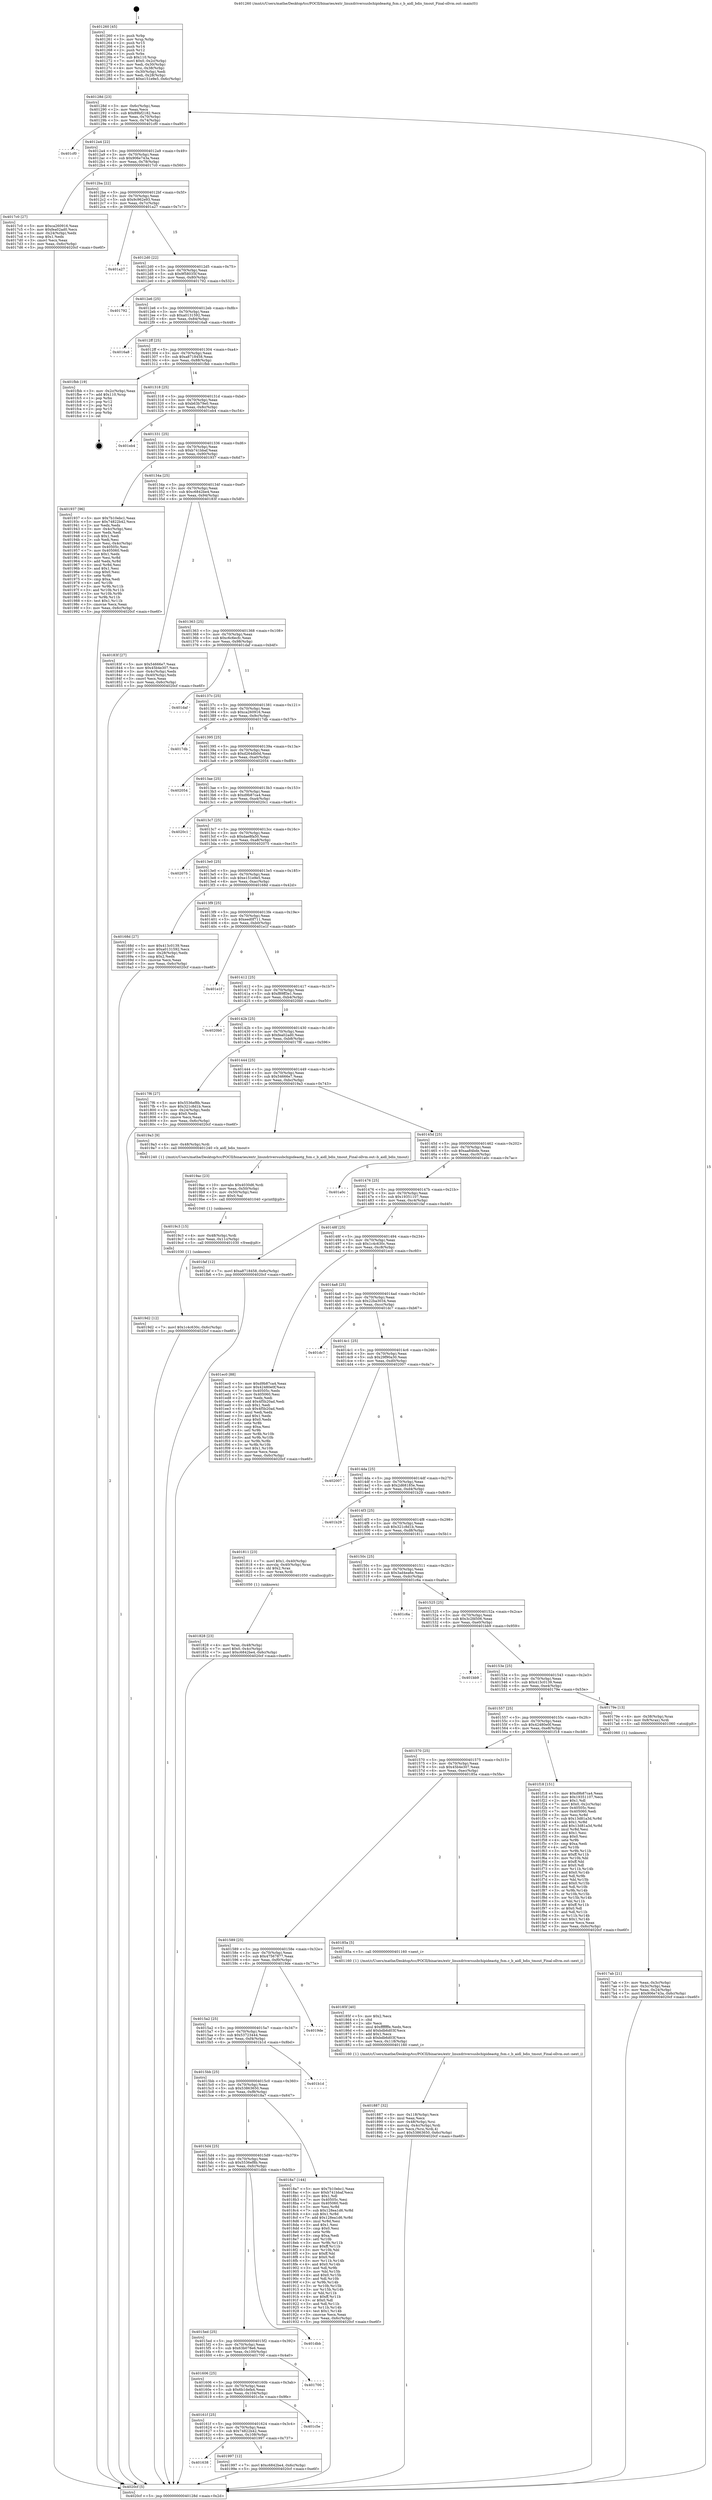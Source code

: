 digraph "0x401260" {
  label = "0x401260 (/mnt/c/Users/mathe/Desktop/tcc/POCII/binaries/extr_linuxdriversusbchipideaotg_fsm.c_b_aidl_bdis_tmout_Final-ollvm.out::main(0))"
  labelloc = "t"
  node[shape=record]

  Entry [label="",width=0.3,height=0.3,shape=circle,fillcolor=black,style=filled]
  "0x40128d" [label="{
     0x40128d [23]\l
     | [instrs]\l
     &nbsp;&nbsp;0x40128d \<+3\>: mov -0x6c(%rbp),%eax\l
     &nbsp;&nbsp;0x401290 \<+2\>: mov %eax,%ecx\l
     &nbsp;&nbsp;0x401292 \<+6\>: sub $0x89bf2182,%ecx\l
     &nbsp;&nbsp;0x401298 \<+3\>: mov %eax,-0x70(%rbp)\l
     &nbsp;&nbsp;0x40129b \<+3\>: mov %ecx,-0x74(%rbp)\l
     &nbsp;&nbsp;0x40129e \<+6\>: je 0000000000401cf0 \<main+0xa90\>\l
  }"]
  "0x401cf0" [label="{
     0x401cf0\l
  }", style=dashed]
  "0x4012a4" [label="{
     0x4012a4 [22]\l
     | [instrs]\l
     &nbsp;&nbsp;0x4012a4 \<+5\>: jmp 00000000004012a9 \<main+0x49\>\l
     &nbsp;&nbsp;0x4012a9 \<+3\>: mov -0x70(%rbp),%eax\l
     &nbsp;&nbsp;0x4012ac \<+5\>: sub $0x906e743a,%eax\l
     &nbsp;&nbsp;0x4012b1 \<+3\>: mov %eax,-0x78(%rbp)\l
     &nbsp;&nbsp;0x4012b4 \<+6\>: je 00000000004017c0 \<main+0x560\>\l
  }"]
  Exit [label="",width=0.3,height=0.3,shape=circle,fillcolor=black,style=filled,peripheries=2]
  "0x4017c0" [label="{
     0x4017c0 [27]\l
     | [instrs]\l
     &nbsp;&nbsp;0x4017c0 \<+5\>: mov $0xca260916,%eax\l
     &nbsp;&nbsp;0x4017c5 \<+5\>: mov $0xfea02ad0,%ecx\l
     &nbsp;&nbsp;0x4017ca \<+3\>: mov -0x24(%rbp),%edx\l
     &nbsp;&nbsp;0x4017cd \<+3\>: cmp $0x1,%edx\l
     &nbsp;&nbsp;0x4017d0 \<+3\>: cmovl %ecx,%eax\l
     &nbsp;&nbsp;0x4017d3 \<+3\>: mov %eax,-0x6c(%rbp)\l
     &nbsp;&nbsp;0x4017d6 \<+5\>: jmp 00000000004020cf \<main+0xe6f\>\l
  }"]
  "0x4012ba" [label="{
     0x4012ba [22]\l
     | [instrs]\l
     &nbsp;&nbsp;0x4012ba \<+5\>: jmp 00000000004012bf \<main+0x5f\>\l
     &nbsp;&nbsp;0x4012bf \<+3\>: mov -0x70(%rbp),%eax\l
     &nbsp;&nbsp;0x4012c2 \<+5\>: sub $0x9c962e93,%eax\l
     &nbsp;&nbsp;0x4012c7 \<+3\>: mov %eax,-0x7c(%rbp)\l
     &nbsp;&nbsp;0x4012ca \<+6\>: je 0000000000401a27 \<main+0x7c7\>\l
  }"]
  "0x4019d2" [label="{
     0x4019d2 [12]\l
     | [instrs]\l
     &nbsp;&nbsp;0x4019d2 \<+7\>: movl $0x1c4c630c,-0x6c(%rbp)\l
     &nbsp;&nbsp;0x4019d9 \<+5\>: jmp 00000000004020cf \<main+0xe6f\>\l
  }"]
  "0x401a27" [label="{
     0x401a27\l
  }", style=dashed]
  "0x4012d0" [label="{
     0x4012d0 [22]\l
     | [instrs]\l
     &nbsp;&nbsp;0x4012d0 \<+5\>: jmp 00000000004012d5 \<main+0x75\>\l
     &nbsp;&nbsp;0x4012d5 \<+3\>: mov -0x70(%rbp),%eax\l
     &nbsp;&nbsp;0x4012d8 \<+5\>: sub $0x9f58035f,%eax\l
     &nbsp;&nbsp;0x4012dd \<+3\>: mov %eax,-0x80(%rbp)\l
     &nbsp;&nbsp;0x4012e0 \<+6\>: je 0000000000401792 \<main+0x532\>\l
  }"]
  "0x4019c3" [label="{
     0x4019c3 [15]\l
     | [instrs]\l
     &nbsp;&nbsp;0x4019c3 \<+4\>: mov -0x48(%rbp),%rdi\l
     &nbsp;&nbsp;0x4019c7 \<+6\>: mov %eax,-0x11c(%rbp)\l
     &nbsp;&nbsp;0x4019cd \<+5\>: call 0000000000401030 \<free@plt\>\l
     | [calls]\l
     &nbsp;&nbsp;0x401030 \{1\} (unknown)\l
  }"]
  "0x401792" [label="{
     0x401792\l
  }", style=dashed]
  "0x4012e6" [label="{
     0x4012e6 [25]\l
     | [instrs]\l
     &nbsp;&nbsp;0x4012e6 \<+5\>: jmp 00000000004012eb \<main+0x8b\>\l
     &nbsp;&nbsp;0x4012eb \<+3\>: mov -0x70(%rbp),%eax\l
     &nbsp;&nbsp;0x4012ee \<+5\>: sub $0xa0131592,%eax\l
     &nbsp;&nbsp;0x4012f3 \<+6\>: mov %eax,-0x84(%rbp)\l
     &nbsp;&nbsp;0x4012f9 \<+6\>: je 00000000004016a8 \<main+0x448\>\l
  }"]
  "0x4019ac" [label="{
     0x4019ac [23]\l
     | [instrs]\l
     &nbsp;&nbsp;0x4019ac \<+10\>: movabs $0x4030d6,%rdi\l
     &nbsp;&nbsp;0x4019b6 \<+3\>: mov %eax,-0x50(%rbp)\l
     &nbsp;&nbsp;0x4019b9 \<+3\>: mov -0x50(%rbp),%esi\l
     &nbsp;&nbsp;0x4019bc \<+2\>: mov $0x0,%al\l
     &nbsp;&nbsp;0x4019be \<+5\>: call 0000000000401040 \<printf@plt\>\l
     | [calls]\l
     &nbsp;&nbsp;0x401040 \{1\} (unknown)\l
  }"]
  "0x4016a8" [label="{
     0x4016a8\l
  }", style=dashed]
  "0x4012ff" [label="{
     0x4012ff [25]\l
     | [instrs]\l
     &nbsp;&nbsp;0x4012ff \<+5\>: jmp 0000000000401304 \<main+0xa4\>\l
     &nbsp;&nbsp;0x401304 \<+3\>: mov -0x70(%rbp),%eax\l
     &nbsp;&nbsp;0x401307 \<+5\>: sub $0xa8718458,%eax\l
     &nbsp;&nbsp;0x40130c \<+6\>: mov %eax,-0x88(%rbp)\l
     &nbsp;&nbsp;0x401312 \<+6\>: je 0000000000401fbb \<main+0xd5b\>\l
  }"]
  "0x401638" [label="{
     0x401638\l
  }", style=dashed]
  "0x401fbb" [label="{
     0x401fbb [19]\l
     | [instrs]\l
     &nbsp;&nbsp;0x401fbb \<+3\>: mov -0x2c(%rbp),%eax\l
     &nbsp;&nbsp;0x401fbe \<+7\>: add $0x110,%rsp\l
     &nbsp;&nbsp;0x401fc5 \<+1\>: pop %rbx\l
     &nbsp;&nbsp;0x401fc6 \<+2\>: pop %r12\l
     &nbsp;&nbsp;0x401fc8 \<+2\>: pop %r14\l
     &nbsp;&nbsp;0x401fca \<+2\>: pop %r15\l
     &nbsp;&nbsp;0x401fcc \<+1\>: pop %rbp\l
     &nbsp;&nbsp;0x401fcd \<+1\>: ret\l
  }"]
  "0x401318" [label="{
     0x401318 [25]\l
     | [instrs]\l
     &nbsp;&nbsp;0x401318 \<+5\>: jmp 000000000040131d \<main+0xbd\>\l
     &nbsp;&nbsp;0x40131d \<+3\>: mov -0x70(%rbp),%eax\l
     &nbsp;&nbsp;0x401320 \<+5\>: sub $0xb63b79e0,%eax\l
     &nbsp;&nbsp;0x401325 \<+6\>: mov %eax,-0x8c(%rbp)\l
     &nbsp;&nbsp;0x40132b \<+6\>: je 0000000000401eb4 \<main+0xc54\>\l
  }"]
  "0x401997" [label="{
     0x401997 [12]\l
     | [instrs]\l
     &nbsp;&nbsp;0x401997 \<+7\>: movl $0xc6842be4,-0x6c(%rbp)\l
     &nbsp;&nbsp;0x40199e \<+5\>: jmp 00000000004020cf \<main+0xe6f\>\l
  }"]
  "0x401eb4" [label="{
     0x401eb4\l
  }", style=dashed]
  "0x401331" [label="{
     0x401331 [25]\l
     | [instrs]\l
     &nbsp;&nbsp;0x401331 \<+5\>: jmp 0000000000401336 \<main+0xd6\>\l
     &nbsp;&nbsp;0x401336 \<+3\>: mov -0x70(%rbp),%eax\l
     &nbsp;&nbsp;0x401339 \<+5\>: sub $0xb741bbaf,%eax\l
     &nbsp;&nbsp;0x40133e \<+6\>: mov %eax,-0x90(%rbp)\l
     &nbsp;&nbsp;0x401344 \<+6\>: je 0000000000401937 \<main+0x6d7\>\l
  }"]
  "0x40161f" [label="{
     0x40161f [25]\l
     | [instrs]\l
     &nbsp;&nbsp;0x40161f \<+5\>: jmp 0000000000401624 \<main+0x3c4\>\l
     &nbsp;&nbsp;0x401624 \<+3\>: mov -0x70(%rbp),%eax\l
     &nbsp;&nbsp;0x401627 \<+5\>: sub $0x74822b42,%eax\l
     &nbsp;&nbsp;0x40162c \<+6\>: mov %eax,-0x108(%rbp)\l
     &nbsp;&nbsp;0x401632 \<+6\>: je 0000000000401997 \<main+0x737\>\l
  }"]
  "0x401937" [label="{
     0x401937 [96]\l
     | [instrs]\l
     &nbsp;&nbsp;0x401937 \<+5\>: mov $0x7b10ebc1,%eax\l
     &nbsp;&nbsp;0x40193c \<+5\>: mov $0x74822b42,%ecx\l
     &nbsp;&nbsp;0x401941 \<+2\>: xor %edx,%edx\l
     &nbsp;&nbsp;0x401943 \<+3\>: mov -0x4c(%rbp),%esi\l
     &nbsp;&nbsp;0x401946 \<+2\>: mov %edx,%edi\l
     &nbsp;&nbsp;0x401948 \<+3\>: sub $0x1,%edi\l
     &nbsp;&nbsp;0x40194b \<+2\>: sub %edi,%esi\l
     &nbsp;&nbsp;0x40194d \<+3\>: mov %esi,-0x4c(%rbp)\l
     &nbsp;&nbsp;0x401950 \<+7\>: mov 0x40505c,%esi\l
     &nbsp;&nbsp;0x401957 \<+7\>: mov 0x405060,%edi\l
     &nbsp;&nbsp;0x40195e \<+3\>: sub $0x1,%edx\l
     &nbsp;&nbsp;0x401961 \<+3\>: mov %esi,%r8d\l
     &nbsp;&nbsp;0x401964 \<+3\>: add %edx,%r8d\l
     &nbsp;&nbsp;0x401967 \<+4\>: imul %r8d,%esi\l
     &nbsp;&nbsp;0x40196b \<+3\>: and $0x1,%esi\l
     &nbsp;&nbsp;0x40196e \<+3\>: cmp $0x0,%esi\l
     &nbsp;&nbsp;0x401971 \<+4\>: sete %r9b\l
     &nbsp;&nbsp;0x401975 \<+3\>: cmp $0xa,%edi\l
     &nbsp;&nbsp;0x401978 \<+4\>: setl %r10b\l
     &nbsp;&nbsp;0x40197c \<+3\>: mov %r9b,%r11b\l
     &nbsp;&nbsp;0x40197f \<+3\>: and %r10b,%r11b\l
     &nbsp;&nbsp;0x401982 \<+3\>: xor %r10b,%r9b\l
     &nbsp;&nbsp;0x401985 \<+3\>: or %r9b,%r11b\l
     &nbsp;&nbsp;0x401988 \<+4\>: test $0x1,%r11b\l
     &nbsp;&nbsp;0x40198c \<+3\>: cmovne %ecx,%eax\l
     &nbsp;&nbsp;0x40198f \<+3\>: mov %eax,-0x6c(%rbp)\l
     &nbsp;&nbsp;0x401992 \<+5\>: jmp 00000000004020cf \<main+0xe6f\>\l
  }"]
  "0x40134a" [label="{
     0x40134a [25]\l
     | [instrs]\l
     &nbsp;&nbsp;0x40134a \<+5\>: jmp 000000000040134f \<main+0xef\>\l
     &nbsp;&nbsp;0x40134f \<+3\>: mov -0x70(%rbp),%eax\l
     &nbsp;&nbsp;0x401352 \<+5\>: sub $0xc6842be4,%eax\l
     &nbsp;&nbsp;0x401357 \<+6\>: mov %eax,-0x94(%rbp)\l
     &nbsp;&nbsp;0x40135d \<+6\>: je 000000000040183f \<main+0x5df\>\l
  }"]
  "0x401c5e" [label="{
     0x401c5e\l
  }", style=dashed]
  "0x40183f" [label="{
     0x40183f [27]\l
     | [instrs]\l
     &nbsp;&nbsp;0x40183f \<+5\>: mov $0x54666e7,%eax\l
     &nbsp;&nbsp;0x401844 \<+5\>: mov $0x45b4e307,%ecx\l
     &nbsp;&nbsp;0x401849 \<+3\>: mov -0x4c(%rbp),%edx\l
     &nbsp;&nbsp;0x40184c \<+3\>: cmp -0x40(%rbp),%edx\l
     &nbsp;&nbsp;0x40184f \<+3\>: cmovl %ecx,%eax\l
     &nbsp;&nbsp;0x401852 \<+3\>: mov %eax,-0x6c(%rbp)\l
     &nbsp;&nbsp;0x401855 \<+5\>: jmp 00000000004020cf \<main+0xe6f\>\l
  }"]
  "0x401363" [label="{
     0x401363 [25]\l
     | [instrs]\l
     &nbsp;&nbsp;0x401363 \<+5\>: jmp 0000000000401368 \<main+0x108\>\l
     &nbsp;&nbsp;0x401368 \<+3\>: mov -0x70(%rbp),%eax\l
     &nbsp;&nbsp;0x40136b \<+5\>: sub $0xc6c6ecfc,%eax\l
     &nbsp;&nbsp;0x401370 \<+6\>: mov %eax,-0x98(%rbp)\l
     &nbsp;&nbsp;0x401376 \<+6\>: je 0000000000401daf \<main+0xb4f\>\l
  }"]
  "0x401606" [label="{
     0x401606 [25]\l
     | [instrs]\l
     &nbsp;&nbsp;0x401606 \<+5\>: jmp 000000000040160b \<main+0x3ab\>\l
     &nbsp;&nbsp;0x40160b \<+3\>: mov -0x70(%rbp),%eax\l
     &nbsp;&nbsp;0x40160e \<+5\>: sub $0x6b1defa4,%eax\l
     &nbsp;&nbsp;0x401613 \<+6\>: mov %eax,-0x104(%rbp)\l
     &nbsp;&nbsp;0x401619 \<+6\>: je 0000000000401c5e \<main+0x9fe\>\l
  }"]
  "0x401daf" [label="{
     0x401daf\l
  }", style=dashed]
  "0x40137c" [label="{
     0x40137c [25]\l
     | [instrs]\l
     &nbsp;&nbsp;0x40137c \<+5\>: jmp 0000000000401381 \<main+0x121\>\l
     &nbsp;&nbsp;0x401381 \<+3\>: mov -0x70(%rbp),%eax\l
     &nbsp;&nbsp;0x401384 \<+5\>: sub $0xca260916,%eax\l
     &nbsp;&nbsp;0x401389 \<+6\>: mov %eax,-0x9c(%rbp)\l
     &nbsp;&nbsp;0x40138f \<+6\>: je 00000000004017db \<main+0x57b\>\l
  }"]
  "0x401700" [label="{
     0x401700\l
  }", style=dashed]
  "0x4017db" [label="{
     0x4017db\l
  }", style=dashed]
  "0x401395" [label="{
     0x401395 [25]\l
     | [instrs]\l
     &nbsp;&nbsp;0x401395 \<+5\>: jmp 000000000040139a \<main+0x13a\>\l
     &nbsp;&nbsp;0x40139a \<+3\>: mov -0x70(%rbp),%eax\l
     &nbsp;&nbsp;0x40139d \<+5\>: sub $0xd264db0d,%eax\l
     &nbsp;&nbsp;0x4013a2 \<+6\>: mov %eax,-0xa0(%rbp)\l
     &nbsp;&nbsp;0x4013a8 \<+6\>: je 0000000000402054 \<main+0xdf4\>\l
  }"]
  "0x4015ed" [label="{
     0x4015ed [25]\l
     | [instrs]\l
     &nbsp;&nbsp;0x4015ed \<+5\>: jmp 00000000004015f2 \<main+0x392\>\l
     &nbsp;&nbsp;0x4015f2 \<+3\>: mov -0x70(%rbp),%eax\l
     &nbsp;&nbsp;0x4015f5 \<+5\>: sub $0x63b078e6,%eax\l
     &nbsp;&nbsp;0x4015fa \<+6\>: mov %eax,-0x100(%rbp)\l
     &nbsp;&nbsp;0x401600 \<+6\>: je 0000000000401700 \<main+0x4a0\>\l
  }"]
  "0x402054" [label="{
     0x402054\l
  }", style=dashed]
  "0x4013ae" [label="{
     0x4013ae [25]\l
     | [instrs]\l
     &nbsp;&nbsp;0x4013ae \<+5\>: jmp 00000000004013b3 \<main+0x153\>\l
     &nbsp;&nbsp;0x4013b3 \<+3\>: mov -0x70(%rbp),%eax\l
     &nbsp;&nbsp;0x4013b6 \<+5\>: sub $0xd9b87ca4,%eax\l
     &nbsp;&nbsp;0x4013bb \<+6\>: mov %eax,-0xa4(%rbp)\l
     &nbsp;&nbsp;0x4013c1 \<+6\>: je 00000000004020c1 \<main+0xe61\>\l
  }"]
  "0x401dbb" [label="{
     0x401dbb\l
  }", style=dashed]
  "0x4020c1" [label="{
     0x4020c1\l
  }", style=dashed]
  "0x4013c7" [label="{
     0x4013c7 [25]\l
     | [instrs]\l
     &nbsp;&nbsp;0x4013c7 \<+5\>: jmp 00000000004013cc \<main+0x16c\>\l
     &nbsp;&nbsp;0x4013cc \<+3\>: mov -0x70(%rbp),%eax\l
     &nbsp;&nbsp;0x4013cf \<+5\>: sub $0xdae8fa50,%eax\l
     &nbsp;&nbsp;0x4013d4 \<+6\>: mov %eax,-0xa8(%rbp)\l
     &nbsp;&nbsp;0x4013da \<+6\>: je 0000000000402075 \<main+0xe15\>\l
  }"]
  "0x4015d4" [label="{
     0x4015d4 [25]\l
     | [instrs]\l
     &nbsp;&nbsp;0x4015d4 \<+5\>: jmp 00000000004015d9 \<main+0x379\>\l
     &nbsp;&nbsp;0x4015d9 \<+3\>: mov -0x70(%rbp),%eax\l
     &nbsp;&nbsp;0x4015dc \<+5\>: sub $0x5536ef8b,%eax\l
     &nbsp;&nbsp;0x4015e1 \<+6\>: mov %eax,-0xfc(%rbp)\l
     &nbsp;&nbsp;0x4015e7 \<+6\>: je 0000000000401dbb \<main+0xb5b\>\l
  }"]
  "0x402075" [label="{
     0x402075\l
  }", style=dashed]
  "0x4013e0" [label="{
     0x4013e0 [25]\l
     | [instrs]\l
     &nbsp;&nbsp;0x4013e0 \<+5\>: jmp 00000000004013e5 \<main+0x185\>\l
     &nbsp;&nbsp;0x4013e5 \<+3\>: mov -0x70(%rbp),%eax\l
     &nbsp;&nbsp;0x4013e8 \<+5\>: sub $0xe151e9e5,%eax\l
     &nbsp;&nbsp;0x4013ed \<+6\>: mov %eax,-0xac(%rbp)\l
     &nbsp;&nbsp;0x4013f3 \<+6\>: je 000000000040168d \<main+0x42d\>\l
  }"]
  "0x4018a7" [label="{
     0x4018a7 [144]\l
     | [instrs]\l
     &nbsp;&nbsp;0x4018a7 \<+5\>: mov $0x7b10ebc1,%eax\l
     &nbsp;&nbsp;0x4018ac \<+5\>: mov $0xb741bbaf,%ecx\l
     &nbsp;&nbsp;0x4018b1 \<+2\>: mov $0x1,%dl\l
     &nbsp;&nbsp;0x4018b3 \<+7\>: mov 0x40505c,%esi\l
     &nbsp;&nbsp;0x4018ba \<+7\>: mov 0x405060,%edi\l
     &nbsp;&nbsp;0x4018c1 \<+3\>: mov %esi,%r8d\l
     &nbsp;&nbsp;0x4018c4 \<+7\>: sub $0x128ea1d6,%r8d\l
     &nbsp;&nbsp;0x4018cb \<+4\>: sub $0x1,%r8d\l
     &nbsp;&nbsp;0x4018cf \<+7\>: add $0x128ea1d6,%r8d\l
     &nbsp;&nbsp;0x4018d6 \<+4\>: imul %r8d,%esi\l
     &nbsp;&nbsp;0x4018da \<+3\>: and $0x1,%esi\l
     &nbsp;&nbsp;0x4018dd \<+3\>: cmp $0x0,%esi\l
     &nbsp;&nbsp;0x4018e0 \<+4\>: sete %r9b\l
     &nbsp;&nbsp;0x4018e4 \<+3\>: cmp $0xa,%edi\l
     &nbsp;&nbsp;0x4018e7 \<+4\>: setl %r10b\l
     &nbsp;&nbsp;0x4018eb \<+3\>: mov %r9b,%r11b\l
     &nbsp;&nbsp;0x4018ee \<+4\>: xor $0xff,%r11b\l
     &nbsp;&nbsp;0x4018f2 \<+3\>: mov %r10b,%bl\l
     &nbsp;&nbsp;0x4018f5 \<+3\>: xor $0xff,%bl\l
     &nbsp;&nbsp;0x4018f8 \<+3\>: xor $0x0,%dl\l
     &nbsp;&nbsp;0x4018fb \<+3\>: mov %r11b,%r14b\l
     &nbsp;&nbsp;0x4018fe \<+4\>: and $0x0,%r14b\l
     &nbsp;&nbsp;0x401902 \<+3\>: and %dl,%r9b\l
     &nbsp;&nbsp;0x401905 \<+3\>: mov %bl,%r15b\l
     &nbsp;&nbsp;0x401908 \<+4\>: and $0x0,%r15b\l
     &nbsp;&nbsp;0x40190c \<+3\>: and %dl,%r10b\l
     &nbsp;&nbsp;0x40190f \<+3\>: or %r9b,%r14b\l
     &nbsp;&nbsp;0x401912 \<+3\>: or %r10b,%r15b\l
     &nbsp;&nbsp;0x401915 \<+3\>: xor %r15b,%r14b\l
     &nbsp;&nbsp;0x401918 \<+3\>: or %bl,%r11b\l
     &nbsp;&nbsp;0x40191b \<+4\>: xor $0xff,%r11b\l
     &nbsp;&nbsp;0x40191f \<+3\>: or $0x0,%dl\l
     &nbsp;&nbsp;0x401922 \<+3\>: and %dl,%r11b\l
     &nbsp;&nbsp;0x401925 \<+3\>: or %r11b,%r14b\l
     &nbsp;&nbsp;0x401928 \<+4\>: test $0x1,%r14b\l
     &nbsp;&nbsp;0x40192c \<+3\>: cmovne %ecx,%eax\l
     &nbsp;&nbsp;0x40192f \<+3\>: mov %eax,-0x6c(%rbp)\l
     &nbsp;&nbsp;0x401932 \<+5\>: jmp 00000000004020cf \<main+0xe6f\>\l
  }"]
  "0x40168d" [label="{
     0x40168d [27]\l
     | [instrs]\l
     &nbsp;&nbsp;0x40168d \<+5\>: mov $0x413c0139,%eax\l
     &nbsp;&nbsp;0x401692 \<+5\>: mov $0xa0131592,%ecx\l
     &nbsp;&nbsp;0x401697 \<+3\>: mov -0x28(%rbp),%edx\l
     &nbsp;&nbsp;0x40169a \<+3\>: cmp $0x2,%edx\l
     &nbsp;&nbsp;0x40169d \<+3\>: cmovne %ecx,%eax\l
     &nbsp;&nbsp;0x4016a0 \<+3\>: mov %eax,-0x6c(%rbp)\l
     &nbsp;&nbsp;0x4016a3 \<+5\>: jmp 00000000004020cf \<main+0xe6f\>\l
  }"]
  "0x4013f9" [label="{
     0x4013f9 [25]\l
     | [instrs]\l
     &nbsp;&nbsp;0x4013f9 \<+5\>: jmp 00000000004013fe \<main+0x19e\>\l
     &nbsp;&nbsp;0x4013fe \<+3\>: mov -0x70(%rbp),%eax\l
     &nbsp;&nbsp;0x401401 \<+5\>: sub $0xeed0f711,%eax\l
     &nbsp;&nbsp;0x401406 \<+6\>: mov %eax,-0xb0(%rbp)\l
     &nbsp;&nbsp;0x40140c \<+6\>: je 0000000000401e1f \<main+0xbbf\>\l
  }"]
  "0x4020cf" [label="{
     0x4020cf [5]\l
     | [instrs]\l
     &nbsp;&nbsp;0x4020cf \<+5\>: jmp 000000000040128d \<main+0x2d\>\l
  }"]
  "0x401260" [label="{
     0x401260 [45]\l
     | [instrs]\l
     &nbsp;&nbsp;0x401260 \<+1\>: push %rbp\l
     &nbsp;&nbsp;0x401261 \<+3\>: mov %rsp,%rbp\l
     &nbsp;&nbsp;0x401264 \<+2\>: push %r15\l
     &nbsp;&nbsp;0x401266 \<+2\>: push %r14\l
     &nbsp;&nbsp;0x401268 \<+2\>: push %r12\l
     &nbsp;&nbsp;0x40126a \<+1\>: push %rbx\l
     &nbsp;&nbsp;0x40126b \<+7\>: sub $0x110,%rsp\l
     &nbsp;&nbsp;0x401272 \<+7\>: movl $0x0,-0x2c(%rbp)\l
     &nbsp;&nbsp;0x401279 \<+3\>: mov %edi,-0x30(%rbp)\l
     &nbsp;&nbsp;0x40127c \<+4\>: mov %rsi,-0x38(%rbp)\l
     &nbsp;&nbsp;0x401280 \<+3\>: mov -0x30(%rbp),%edi\l
     &nbsp;&nbsp;0x401283 \<+3\>: mov %edi,-0x28(%rbp)\l
     &nbsp;&nbsp;0x401286 \<+7\>: movl $0xe151e9e5,-0x6c(%rbp)\l
  }"]
  "0x4015bb" [label="{
     0x4015bb [25]\l
     | [instrs]\l
     &nbsp;&nbsp;0x4015bb \<+5\>: jmp 00000000004015c0 \<main+0x360\>\l
     &nbsp;&nbsp;0x4015c0 \<+3\>: mov -0x70(%rbp),%eax\l
     &nbsp;&nbsp;0x4015c3 \<+5\>: sub $0x53863650,%eax\l
     &nbsp;&nbsp;0x4015c8 \<+6\>: mov %eax,-0xf8(%rbp)\l
     &nbsp;&nbsp;0x4015ce \<+6\>: je 00000000004018a7 \<main+0x647\>\l
  }"]
  "0x401e1f" [label="{
     0x401e1f\l
  }", style=dashed]
  "0x401412" [label="{
     0x401412 [25]\l
     | [instrs]\l
     &nbsp;&nbsp;0x401412 \<+5\>: jmp 0000000000401417 \<main+0x1b7\>\l
     &nbsp;&nbsp;0x401417 \<+3\>: mov -0x70(%rbp),%eax\l
     &nbsp;&nbsp;0x40141a \<+5\>: sub $0xf89ff3e1,%eax\l
     &nbsp;&nbsp;0x40141f \<+6\>: mov %eax,-0xb4(%rbp)\l
     &nbsp;&nbsp;0x401425 \<+6\>: je 00000000004020b0 \<main+0xe50\>\l
  }"]
  "0x401b1d" [label="{
     0x401b1d\l
  }", style=dashed]
  "0x4020b0" [label="{
     0x4020b0\l
  }", style=dashed]
  "0x40142b" [label="{
     0x40142b [25]\l
     | [instrs]\l
     &nbsp;&nbsp;0x40142b \<+5\>: jmp 0000000000401430 \<main+0x1d0\>\l
     &nbsp;&nbsp;0x401430 \<+3\>: mov -0x70(%rbp),%eax\l
     &nbsp;&nbsp;0x401433 \<+5\>: sub $0xfea02ad0,%eax\l
     &nbsp;&nbsp;0x401438 \<+6\>: mov %eax,-0xb8(%rbp)\l
     &nbsp;&nbsp;0x40143e \<+6\>: je 00000000004017f6 \<main+0x596\>\l
  }"]
  "0x4015a2" [label="{
     0x4015a2 [25]\l
     | [instrs]\l
     &nbsp;&nbsp;0x4015a2 \<+5\>: jmp 00000000004015a7 \<main+0x347\>\l
     &nbsp;&nbsp;0x4015a7 \<+3\>: mov -0x70(%rbp),%eax\l
     &nbsp;&nbsp;0x4015aa \<+5\>: sub $0x53723444,%eax\l
     &nbsp;&nbsp;0x4015af \<+6\>: mov %eax,-0xf4(%rbp)\l
     &nbsp;&nbsp;0x4015b5 \<+6\>: je 0000000000401b1d \<main+0x8bd\>\l
  }"]
  "0x4017f6" [label="{
     0x4017f6 [27]\l
     | [instrs]\l
     &nbsp;&nbsp;0x4017f6 \<+5\>: mov $0x5536ef8b,%eax\l
     &nbsp;&nbsp;0x4017fb \<+5\>: mov $0x321c8d1b,%ecx\l
     &nbsp;&nbsp;0x401800 \<+3\>: mov -0x24(%rbp),%edx\l
     &nbsp;&nbsp;0x401803 \<+3\>: cmp $0x0,%edx\l
     &nbsp;&nbsp;0x401806 \<+3\>: cmove %ecx,%eax\l
     &nbsp;&nbsp;0x401809 \<+3\>: mov %eax,-0x6c(%rbp)\l
     &nbsp;&nbsp;0x40180c \<+5\>: jmp 00000000004020cf \<main+0xe6f\>\l
  }"]
  "0x401444" [label="{
     0x401444 [25]\l
     | [instrs]\l
     &nbsp;&nbsp;0x401444 \<+5\>: jmp 0000000000401449 \<main+0x1e9\>\l
     &nbsp;&nbsp;0x401449 \<+3\>: mov -0x70(%rbp),%eax\l
     &nbsp;&nbsp;0x40144c \<+5\>: sub $0x54666e7,%eax\l
     &nbsp;&nbsp;0x401451 \<+6\>: mov %eax,-0xbc(%rbp)\l
     &nbsp;&nbsp;0x401457 \<+6\>: je 00000000004019a3 \<main+0x743\>\l
  }"]
  "0x4019de" [label="{
     0x4019de\l
  }", style=dashed]
  "0x4019a3" [label="{
     0x4019a3 [9]\l
     | [instrs]\l
     &nbsp;&nbsp;0x4019a3 \<+4\>: mov -0x48(%rbp),%rdi\l
     &nbsp;&nbsp;0x4019a7 \<+5\>: call 0000000000401240 \<b_aidl_bdis_tmout\>\l
     | [calls]\l
     &nbsp;&nbsp;0x401240 \{1\} (/mnt/c/Users/mathe/Desktop/tcc/POCII/binaries/extr_linuxdriversusbchipideaotg_fsm.c_b_aidl_bdis_tmout_Final-ollvm.out::b_aidl_bdis_tmout)\l
  }"]
  "0x40145d" [label="{
     0x40145d [25]\l
     | [instrs]\l
     &nbsp;&nbsp;0x40145d \<+5\>: jmp 0000000000401462 \<main+0x202\>\l
     &nbsp;&nbsp;0x401462 \<+3\>: mov -0x70(%rbp),%eax\l
     &nbsp;&nbsp;0x401465 \<+5\>: sub $0xaa84bde,%eax\l
     &nbsp;&nbsp;0x40146a \<+6\>: mov %eax,-0xc0(%rbp)\l
     &nbsp;&nbsp;0x401470 \<+6\>: je 0000000000401a0c \<main+0x7ac\>\l
  }"]
  "0x401887" [label="{
     0x401887 [32]\l
     | [instrs]\l
     &nbsp;&nbsp;0x401887 \<+6\>: mov -0x118(%rbp),%ecx\l
     &nbsp;&nbsp;0x40188d \<+3\>: imul %eax,%ecx\l
     &nbsp;&nbsp;0x401890 \<+4\>: mov -0x48(%rbp),%rsi\l
     &nbsp;&nbsp;0x401894 \<+4\>: movslq -0x4c(%rbp),%rdi\l
     &nbsp;&nbsp;0x401898 \<+3\>: mov %ecx,(%rsi,%rdi,4)\l
     &nbsp;&nbsp;0x40189b \<+7\>: movl $0x53863650,-0x6c(%rbp)\l
     &nbsp;&nbsp;0x4018a2 \<+5\>: jmp 00000000004020cf \<main+0xe6f\>\l
  }"]
  "0x401a0c" [label="{
     0x401a0c\l
  }", style=dashed]
  "0x401476" [label="{
     0x401476 [25]\l
     | [instrs]\l
     &nbsp;&nbsp;0x401476 \<+5\>: jmp 000000000040147b \<main+0x21b\>\l
     &nbsp;&nbsp;0x40147b \<+3\>: mov -0x70(%rbp),%eax\l
     &nbsp;&nbsp;0x40147e \<+5\>: sub $0x19351107,%eax\l
     &nbsp;&nbsp;0x401483 \<+6\>: mov %eax,-0xc4(%rbp)\l
     &nbsp;&nbsp;0x401489 \<+6\>: je 0000000000401faf \<main+0xd4f\>\l
  }"]
  "0x40185f" [label="{
     0x40185f [40]\l
     | [instrs]\l
     &nbsp;&nbsp;0x40185f \<+5\>: mov $0x2,%ecx\l
     &nbsp;&nbsp;0x401864 \<+1\>: cltd\l
     &nbsp;&nbsp;0x401865 \<+2\>: idiv %ecx\l
     &nbsp;&nbsp;0x401867 \<+6\>: imul $0xfffffffe,%edx,%ecx\l
     &nbsp;&nbsp;0x40186d \<+6\>: add $0xbdb6d03f,%ecx\l
     &nbsp;&nbsp;0x401873 \<+3\>: add $0x1,%ecx\l
     &nbsp;&nbsp;0x401876 \<+6\>: sub $0xbdb6d03f,%ecx\l
     &nbsp;&nbsp;0x40187c \<+6\>: mov %ecx,-0x118(%rbp)\l
     &nbsp;&nbsp;0x401882 \<+5\>: call 0000000000401160 \<next_i\>\l
     | [calls]\l
     &nbsp;&nbsp;0x401160 \{1\} (/mnt/c/Users/mathe/Desktop/tcc/POCII/binaries/extr_linuxdriversusbchipideaotg_fsm.c_b_aidl_bdis_tmout_Final-ollvm.out::next_i)\l
  }"]
  "0x401faf" [label="{
     0x401faf [12]\l
     | [instrs]\l
     &nbsp;&nbsp;0x401faf \<+7\>: movl $0xa8718458,-0x6c(%rbp)\l
     &nbsp;&nbsp;0x401fb6 \<+5\>: jmp 00000000004020cf \<main+0xe6f\>\l
  }"]
  "0x40148f" [label="{
     0x40148f [25]\l
     | [instrs]\l
     &nbsp;&nbsp;0x40148f \<+5\>: jmp 0000000000401494 \<main+0x234\>\l
     &nbsp;&nbsp;0x401494 \<+3\>: mov -0x70(%rbp),%eax\l
     &nbsp;&nbsp;0x401497 \<+5\>: sub $0x1c4c630c,%eax\l
     &nbsp;&nbsp;0x40149c \<+6\>: mov %eax,-0xc8(%rbp)\l
     &nbsp;&nbsp;0x4014a2 \<+6\>: je 0000000000401ec0 \<main+0xc60\>\l
  }"]
  "0x401589" [label="{
     0x401589 [25]\l
     | [instrs]\l
     &nbsp;&nbsp;0x401589 \<+5\>: jmp 000000000040158e \<main+0x32e\>\l
     &nbsp;&nbsp;0x40158e \<+3\>: mov -0x70(%rbp),%eax\l
     &nbsp;&nbsp;0x401591 \<+5\>: sub $0x47567877,%eax\l
     &nbsp;&nbsp;0x401596 \<+6\>: mov %eax,-0xf0(%rbp)\l
     &nbsp;&nbsp;0x40159c \<+6\>: je 00000000004019de \<main+0x77e\>\l
  }"]
  "0x401ec0" [label="{
     0x401ec0 [88]\l
     | [instrs]\l
     &nbsp;&nbsp;0x401ec0 \<+5\>: mov $0xd9b87ca4,%eax\l
     &nbsp;&nbsp;0x401ec5 \<+5\>: mov $0x42480e0f,%ecx\l
     &nbsp;&nbsp;0x401eca \<+7\>: mov 0x40505c,%edx\l
     &nbsp;&nbsp;0x401ed1 \<+7\>: mov 0x405060,%esi\l
     &nbsp;&nbsp;0x401ed8 \<+2\>: mov %edx,%edi\l
     &nbsp;&nbsp;0x401eda \<+6\>: add $0x4f5b20ad,%edi\l
     &nbsp;&nbsp;0x401ee0 \<+3\>: sub $0x1,%edi\l
     &nbsp;&nbsp;0x401ee3 \<+6\>: sub $0x4f5b20ad,%edi\l
     &nbsp;&nbsp;0x401ee9 \<+3\>: imul %edi,%edx\l
     &nbsp;&nbsp;0x401eec \<+3\>: and $0x1,%edx\l
     &nbsp;&nbsp;0x401eef \<+3\>: cmp $0x0,%edx\l
     &nbsp;&nbsp;0x401ef2 \<+4\>: sete %r8b\l
     &nbsp;&nbsp;0x401ef6 \<+3\>: cmp $0xa,%esi\l
     &nbsp;&nbsp;0x401ef9 \<+4\>: setl %r9b\l
     &nbsp;&nbsp;0x401efd \<+3\>: mov %r8b,%r10b\l
     &nbsp;&nbsp;0x401f00 \<+3\>: and %r9b,%r10b\l
     &nbsp;&nbsp;0x401f03 \<+3\>: xor %r9b,%r8b\l
     &nbsp;&nbsp;0x401f06 \<+3\>: or %r8b,%r10b\l
     &nbsp;&nbsp;0x401f09 \<+4\>: test $0x1,%r10b\l
     &nbsp;&nbsp;0x401f0d \<+3\>: cmovne %ecx,%eax\l
     &nbsp;&nbsp;0x401f10 \<+3\>: mov %eax,-0x6c(%rbp)\l
     &nbsp;&nbsp;0x401f13 \<+5\>: jmp 00000000004020cf \<main+0xe6f\>\l
  }"]
  "0x4014a8" [label="{
     0x4014a8 [25]\l
     | [instrs]\l
     &nbsp;&nbsp;0x4014a8 \<+5\>: jmp 00000000004014ad \<main+0x24d\>\l
     &nbsp;&nbsp;0x4014ad \<+3\>: mov -0x70(%rbp),%eax\l
     &nbsp;&nbsp;0x4014b0 \<+5\>: sub $0x22ba3034,%eax\l
     &nbsp;&nbsp;0x4014b5 \<+6\>: mov %eax,-0xcc(%rbp)\l
     &nbsp;&nbsp;0x4014bb \<+6\>: je 0000000000401dc7 \<main+0xb67\>\l
  }"]
  "0x40185a" [label="{
     0x40185a [5]\l
     | [instrs]\l
     &nbsp;&nbsp;0x40185a \<+5\>: call 0000000000401160 \<next_i\>\l
     | [calls]\l
     &nbsp;&nbsp;0x401160 \{1\} (/mnt/c/Users/mathe/Desktop/tcc/POCII/binaries/extr_linuxdriversusbchipideaotg_fsm.c_b_aidl_bdis_tmout_Final-ollvm.out::next_i)\l
  }"]
  "0x401dc7" [label="{
     0x401dc7\l
  }", style=dashed]
  "0x4014c1" [label="{
     0x4014c1 [25]\l
     | [instrs]\l
     &nbsp;&nbsp;0x4014c1 \<+5\>: jmp 00000000004014c6 \<main+0x266\>\l
     &nbsp;&nbsp;0x4014c6 \<+3\>: mov -0x70(%rbp),%eax\l
     &nbsp;&nbsp;0x4014c9 \<+5\>: sub $0x29f90a30,%eax\l
     &nbsp;&nbsp;0x4014ce \<+6\>: mov %eax,-0xd0(%rbp)\l
     &nbsp;&nbsp;0x4014d4 \<+6\>: je 0000000000402007 \<main+0xda7\>\l
  }"]
  "0x401570" [label="{
     0x401570 [25]\l
     | [instrs]\l
     &nbsp;&nbsp;0x401570 \<+5\>: jmp 0000000000401575 \<main+0x315\>\l
     &nbsp;&nbsp;0x401575 \<+3\>: mov -0x70(%rbp),%eax\l
     &nbsp;&nbsp;0x401578 \<+5\>: sub $0x45b4e307,%eax\l
     &nbsp;&nbsp;0x40157d \<+6\>: mov %eax,-0xec(%rbp)\l
     &nbsp;&nbsp;0x401583 \<+6\>: je 000000000040185a \<main+0x5fa\>\l
  }"]
  "0x402007" [label="{
     0x402007\l
  }", style=dashed]
  "0x4014da" [label="{
     0x4014da [25]\l
     | [instrs]\l
     &nbsp;&nbsp;0x4014da \<+5\>: jmp 00000000004014df \<main+0x27f\>\l
     &nbsp;&nbsp;0x4014df \<+3\>: mov -0x70(%rbp),%eax\l
     &nbsp;&nbsp;0x4014e2 \<+5\>: sub $0x2d68185e,%eax\l
     &nbsp;&nbsp;0x4014e7 \<+6\>: mov %eax,-0xd4(%rbp)\l
     &nbsp;&nbsp;0x4014ed \<+6\>: je 0000000000401b29 \<main+0x8c9\>\l
  }"]
  "0x401f18" [label="{
     0x401f18 [151]\l
     | [instrs]\l
     &nbsp;&nbsp;0x401f18 \<+5\>: mov $0xd9b87ca4,%eax\l
     &nbsp;&nbsp;0x401f1d \<+5\>: mov $0x19351107,%ecx\l
     &nbsp;&nbsp;0x401f22 \<+2\>: mov $0x1,%dl\l
     &nbsp;&nbsp;0x401f24 \<+7\>: movl $0x0,-0x2c(%rbp)\l
     &nbsp;&nbsp;0x401f2b \<+7\>: mov 0x40505c,%esi\l
     &nbsp;&nbsp;0x401f32 \<+7\>: mov 0x405060,%edi\l
     &nbsp;&nbsp;0x401f39 \<+3\>: mov %esi,%r8d\l
     &nbsp;&nbsp;0x401f3c \<+7\>: sub $0x13d81a3d,%r8d\l
     &nbsp;&nbsp;0x401f43 \<+4\>: sub $0x1,%r8d\l
     &nbsp;&nbsp;0x401f47 \<+7\>: add $0x13d81a3d,%r8d\l
     &nbsp;&nbsp;0x401f4e \<+4\>: imul %r8d,%esi\l
     &nbsp;&nbsp;0x401f52 \<+3\>: and $0x1,%esi\l
     &nbsp;&nbsp;0x401f55 \<+3\>: cmp $0x0,%esi\l
     &nbsp;&nbsp;0x401f58 \<+4\>: sete %r9b\l
     &nbsp;&nbsp;0x401f5c \<+3\>: cmp $0xa,%edi\l
     &nbsp;&nbsp;0x401f5f \<+4\>: setl %r10b\l
     &nbsp;&nbsp;0x401f63 \<+3\>: mov %r9b,%r11b\l
     &nbsp;&nbsp;0x401f66 \<+4\>: xor $0xff,%r11b\l
     &nbsp;&nbsp;0x401f6a \<+3\>: mov %r10b,%bl\l
     &nbsp;&nbsp;0x401f6d \<+3\>: xor $0xff,%bl\l
     &nbsp;&nbsp;0x401f70 \<+3\>: xor $0x0,%dl\l
     &nbsp;&nbsp;0x401f73 \<+3\>: mov %r11b,%r14b\l
     &nbsp;&nbsp;0x401f76 \<+4\>: and $0x0,%r14b\l
     &nbsp;&nbsp;0x401f7a \<+3\>: and %dl,%r9b\l
     &nbsp;&nbsp;0x401f7d \<+3\>: mov %bl,%r15b\l
     &nbsp;&nbsp;0x401f80 \<+4\>: and $0x0,%r15b\l
     &nbsp;&nbsp;0x401f84 \<+3\>: and %dl,%r10b\l
     &nbsp;&nbsp;0x401f87 \<+3\>: or %r9b,%r14b\l
     &nbsp;&nbsp;0x401f8a \<+3\>: or %r10b,%r15b\l
     &nbsp;&nbsp;0x401f8d \<+3\>: xor %r15b,%r14b\l
     &nbsp;&nbsp;0x401f90 \<+3\>: or %bl,%r11b\l
     &nbsp;&nbsp;0x401f93 \<+4\>: xor $0xff,%r11b\l
     &nbsp;&nbsp;0x401f97 \<+3\>: or $0x0,%dl\l
     &nbsp;&nbsp;0x401f9a \<+3\>: and %dl,%r11b\l
     &nbsp;&nbsp;0x401f9d \<+3\>: or %r11b,%r14b\l
     &nbsp;&nbsp;0x401fa0 \<+4\>: test $0x1,%r14b\l
     &nbsp;&nbsp;0x401fa4 \<+3\>: cmovne %ecx,%eax\l
     &nbsp;&nbsp;0x401fa7 \<+3\>: mov %eax,-0x6c(%rbp)\l
     &nbsp;&nbsp;0x401faa \<+5\>: jmp 00000000004020cf \<main+0xe6f\>\l
  }"]
  "0x401b29" [label="{
     0x401b29\l
  }", style=dashed]
  "0x4014f3" [label="{
     0x4014f3 [25]\l
     | [instrs]\l
     &nbsp;&nbsp;0x4014f3 \<+5\>: jmp 00000000004014f8 \<main+0x298\>\l
     &nbsp;&nbsp;0x4014f8 \<+3\>: mov -0x70(%rbp),%eax\l
     &nbsp;&nbsp;0x4014fb \<+5\>: sub $0x321c8d1b,%eax\l
     &nbsp;&nbsp;0x401500 \<+6\>: mov %eax,-0xd8(%rbp)\l
     &nbsp;&nbsp;0x401506 \<+6\>: je 0000000000401811 \<main+0x5b1\>\l
  }"]
  "0x401828" [label="{
     0x401828 [23]\l
     | [instrs]\l
     &nbsp;&nbsp;0x401828 \<+4\>: mov %rax,-0x48(%rbp)\l
     &nbsp;&nbsp;0x40182c \<+7\>: movl $0x0,-0x4c(%rbp)\l
     &nbsp;&nbsp;0x401833 \<+7\>: movl $0xc6842be4,-0x6c(%rbp)\l
     &nbsp;&nbsp;0x40183a \<+5\>: jmp 00000000004020cf \<main+0xe6f\>\l
  }"]
  "0x401811" [label="{
     0x401811 [23]\l
     | [instrs]\l
     &nbsp;&nbsp;0x401811 \<+7\>: movl $0x1,-0x40(%rbp)\l
     &nbsp;&nbsp;0x401818 \<+4\>: movslq -0x40(%rbp),%rax\l
     &nbsp;&nbsp;0x40181c \<+4\>: shl $0x2,%rax\l
     &nbsp;&nbsp;0x401820 \<+3\>: mov %rax,%rdi\l
     &nbsp;&nbsp;0x401823 \<+5\>: call 0000000000401050 \<malloc@plt\>\l
     | [calls]\l
     &nbsp;&nbsp;0x401050 \{1\} (unknown)\l
  }"]
  "0x40150c" [label="{
     0x40150c [25]\l
     | [instrs]\l
     &nbsp;&nbsp;0x40150c \<+5\>: jmp 0000000000401511 \<main+0x2b1\>\l
     &nbsp;&nbsp;0x401511 \<+3\>: mov -0x70(%rbp),%eax\l
     &nbsp;&nbsp;0x401514 \<+5\>: sub $0x3ad4ea6e,%eax\l
     &nbsp;&nbsp;0x401519 \<+6\>: mov %eax,-0xdc(%rbp)\l
     &nbsp;&nbsp;0x40151f \<+6\>: je 0000000000401c6a \<main+0xa0a\>\l
  }"]
  "0x4017ab" [label="{
     0x4017ab [21]\l
     | [instrs]\l
     &nbsp;&nbsp;0x4017ab \<+3\>: mov %eax,-0x3c(%rbp)\l
     &nbsp;&nbsp;0x4017ae \<+3\>: mov -0x3c(%rbp),%eax\l
     &nbsp;&nbsp;0x4017b1 \<+3\>: mov %eax,-0x24(%rbp)\l
     &nbsp;&nbsp;0x4017b4 \<+7\>: movl $0x906e743a,-0x6c(%rbp)\l
     &nbsp;&nbsp;0x4017bb \<+5\>: jmp 00000000004020cf \<main+0xe6f\>\l
  }"]
  "0x401c6a" [label="{
     0x401c6a\l
  }", style=dashed]
  "0x401525" [label="{
     0x401525 [25]\l
     | [instrs]\l
     &nbsp;&nbsp;0x401525 \<+5\>: jmp 000000000040152a \<main+0x2ca\>\l
     &nbsp;&nbsp;0x40152a \<+3\>: mov -0x70(%rbp),%eax\l
     &nbsp;&nbsp;0x40152d \<+5\>: sub $0x3c2fd506,%eax\l
     &nbsp;&nbsp;0x401532 \<+6\>: mov %eax,-0xe0(%rbp)\l
     &nbsp;&nbsp;0x401538 \<+6\>: je 0000000000401bb9 \<main+0x959\>\l
  }"]
  "0x401557" [label="{
     0x401557 [25]\l
     | [instrs]\l
     &nbsp;&nbsp;0x401557 \<+5\>: jmp 000000000040155c \<main+0x2fc\>\l
     &nbsp;&nbsp;0x40155c \<+3\>: mov -0x70(%rbp),%eax\l
     &nbsp;&nbsp;0x40155f \<+5\>: sub $0x42480e0f,%eax\l
     &nbsp;&nbsp;0x401564 \<+6\>: mov %eax,-0xe8(%rbp)\l
     &nbsp;&nbsp;0x40156a \<+6\>: je 0000000000401f18 \<main+0xcb8\>\l
  }"]
  "0x401bb9" [label="{
     0x401bb9\l
  }", style=dashed]
  "0x40153e" [label="{
     0x40153e [25]\l
     | [instrs]\l
     &nbsp;&nbsp;0x40153e \<+5\>: jmp 0000000000401543 \<main+0x2e3\>\l
     &nbsp;&nbsp;0x401543 \<+3\>: mov -0x70(%rbp),%eax\l
     &nbsp;&nbsp;0x401546 \<+5\>: sub $0x413c0139,%eax\l
     &nbsp;&nbsp;0x40154b \<+6\>: mov %eax,-0xe4(%rbp)\l
     &nbsp;&nbsp;0x401551 \<+6\>: je 000000000040179e \<main+0x53e\>\l
  }"]
  "0x40179e" [label="{
     0x40179e [13]\l
     | [instrs]\l
     &nbsp;&nbsp;0x40179e \<+4\>: mov -0x38(%rbp),%rax\l
     &nbsp;&nbsp;0x4017a2 \<+4\>: mov 0x8(%rax),%rdi\l
     &nbsp;&nbsp;0x4017a6 \<+5\>: call 0000000000401060 \<atoi@plt\>\l
     | [calls]\l
     &nbsp;&nbsp;0x401060 \{1\} (unknown)\l
  }"]
  Entry -> "0x401260" [label=" 1"]
  "0x40128d" -> "0x401cf0" [label=" 0"]
  "0x40128d" -> "0x4012a4" [label=" 16"]
  "0x401fbb" -> Exit [label=" 1"]
  "0x4012a4" -> "0x4017c0" [label=" 1"]
  "0x4012a4" -> "0x4012ba" [label=" 15"]
  "0x401faf" -> "0x4020cf" [label=" 1"]
  "0x4012ba" -> "0x401a27" [label=" 0"]
  "0x4012ba" -> "0x4012d0" [label=" 15"]
  "0x401f18" -> "0x4020cf" [label=" 1"]
  "0x4012d0" -> "0x401792" [label=" 0"]
  "0x4012d0" -> "0x4012e6" [label=" 15"]
  "0x401ec0" -> "0x4020cf" [label=" 1"]
  "0x4012e6" -> "0x4016a8" [label=" 0"]
  "0x4012e6" -> "0x4012ff" [label=" 15"]
  "0x4019d2" -> "0x4020cf" [label=" 1"]
  "0x4012ff" -> "0x401fbb" [label=" 1"]
  "0x4012ff" -> "0x401318" [label=" 14"]
  "0x4019c3" -> "0x4019d2" [label=" 1"]
  "0x401318" -> "0x401eb4" [label=" 0"]
  "0x401318" -> "0x401331" [label=" 14"]
  "0x4019ac" -> "0x4019c3" [label=" 1"]
  "0x401331" -> "0x401937" [label=" 1"]
  "0x401331" -> "0x40134a" [label=" 13"]
  "0x401997" -> "0x4020cf" [label=" 1"]
  "0x40134a" -> "0x40183f" [label=" 2"]
  "0x40134a" -> "0x401363" [label=" 11"]
  "0x40161f" -> "0x401638" [label=" 0"]
  "0x401363" -> "0x401daf" [label=" 0"]
  "0x401363" -> "0x40137c" [label=" 11"]
  "0x4019a3" -> "0x4019ac" [label=" 1"]
  "0x40137c" -> "0x4017db" [label=" 0"]
  "0x40137c" -> "0x401395" [label=" 11"]
  "0x401606" -> "0x40161f" [label=" 1"]
  "0x401395" -> "0x402054" [label=" 0"]
  "0x401395" -> "0x4013ae" [label=" 11"]
  "0x40161f" -> "0x401997" [label=" 1"]
  "0x4013ae" -> "0x4020c1" [label=" 0"]
  "0x4013ae" -> "0x4013c7" [label=" 11"]
  "0x4015ed" -> "0x401606" [label=" 1"]
  "0x4013c7" -> "0x402075" [label=" 0"]
  "0x4013c7" -> "0x4013e0" [label=" 11"]
  "0x401606" -> "0x401c5e" [label=" 0"]
  "0x4013e0" -> "0x40168d" [label=" 1"]
  "0x4013e0" -> "0x4013f9" [label=" 10"]
  "0x40168d" -> "0x4020cf" [label=" 1"]
  "0x401260" -> "0x40128d" [label=" 1"]
  "0x4020cf" -> "0x40128d" [label=" 15"]
  "0x4015d4" -> "0x4015ed" [label=" 1"]
  "0x4013f9" -> "0x401e1f" [label=" 0"]
  "0x4013f9" -> "0x401412" [label=" 10"]
  "0x4015ed" -> "0x401700" [label=" 0"]
  "0x401412" -> "0x4020b0" [label=" 0"]
  "0x401412" -> "0x40142b" [label=" 10"]
  "0x401937" -> "0x4020cf" [label=" 1"]
  "0x40142b" -> "0x4017f6" [label=" 1"]
  "0x40142b" -> "0x401444" [label=" 9"]
  "0x4015bb" -> "0x4015d4" [label=" 1"]
  "0x401444" -> "0x4019a3" [label=" 1"]
  "0x401444" -> "0x40145d" [label=" 8"]
  "0x4015bb" -> "0x4018a7" [label=" 1"]
  "0x40145d" -> "0x401a0c" [label=" 0"]
  "0x40145d" -> "0x401476" [label=" 8"]
  "0x4015a2" -> "0x4015bb" [label=" 2"]
  "0x401476" -> "0x401faf" [label=" 1"]
  "0x401476" -> "0x40148f" [label=" 7"]
  "0x4015a2" -> "0x401b1d" [label=" 0"]
  "0x40148f" -> "0x401ec0" [label=" 1"]
  "0x40148f" -> "0x4014a8" [label=" 6"]
  "0x4018a7" -> "0x4020cf" [label=" 1"]
  "0x4014a8" -> "0x401dc7" [label=" 0"]
  "0x4014a8" -> "0x4014c1" [label=" 6"]
  "0x401589" -> "0x4015a2" [label=" 2"]
  "0x4014c1" -> "0x402007" [label=" 0"]
  "0x4014c1" -> "0x4014da" [label=" 6"]
  "0x4015d4" -> "0x401dbb" [label=" 0"]
  "0x4014da" -> "0x401b29" [label=" 0"]
  "0x4014da" -> "0x4014f3" [label=" 6"]
  "0x401887" -> "0x4020cf" [label=" 1"]
  "0x4014f3" -> "0x401811" [label=" 1"]
  "0x4014f3" -> "0x40150c" [label=" 5"]
  "0x40185a" -> "0x40185f" [label=" 1"]
  "0x40150c" -> "0x401c6a" [label=" 0"]
  "0x40150c" -> "0x401525" [label=" 5"]
  "0x401570" -> "0x401589" [label=" 2"]
  "0x401525" -> "0x401bb9" [label=" 0"]
  "0x401525" -> "0x40153e" [label=" 5"]
  "0x401570" -> "0x40185a" [label=" 1"]
  "0x40153e" -> "0x40179e" [label=" 1"]
  "0x40153e" -> "0x401557" [label=" 4"]
  "0x40179e" -> "0x4017ab" [label=" 1"]
  "0x4017ab" -> "0x4020cf" [label=" 1"]
  "0x4017c0" -> "0x4020cf" [label=" 1"]
  "0x4017f6" -> "0x4020cf" [label=" 1"]
  "0x401811" -> "0x401828" [label=" 1"]
  "0x401828" -> "0x4020cf" [label=" 1"]
  "0x40183f" -> "0x4020cf" [label=" 2"]
  "0x40185f" -> "0x401887" [label=" 1"]
  "0x401557" -> "0x401f18" [label=" 1"]
  "0x401557" -> "0x401570" [label=" 3"]
  "0x401589" -> "0x4019de" [label=" 0"]
}
